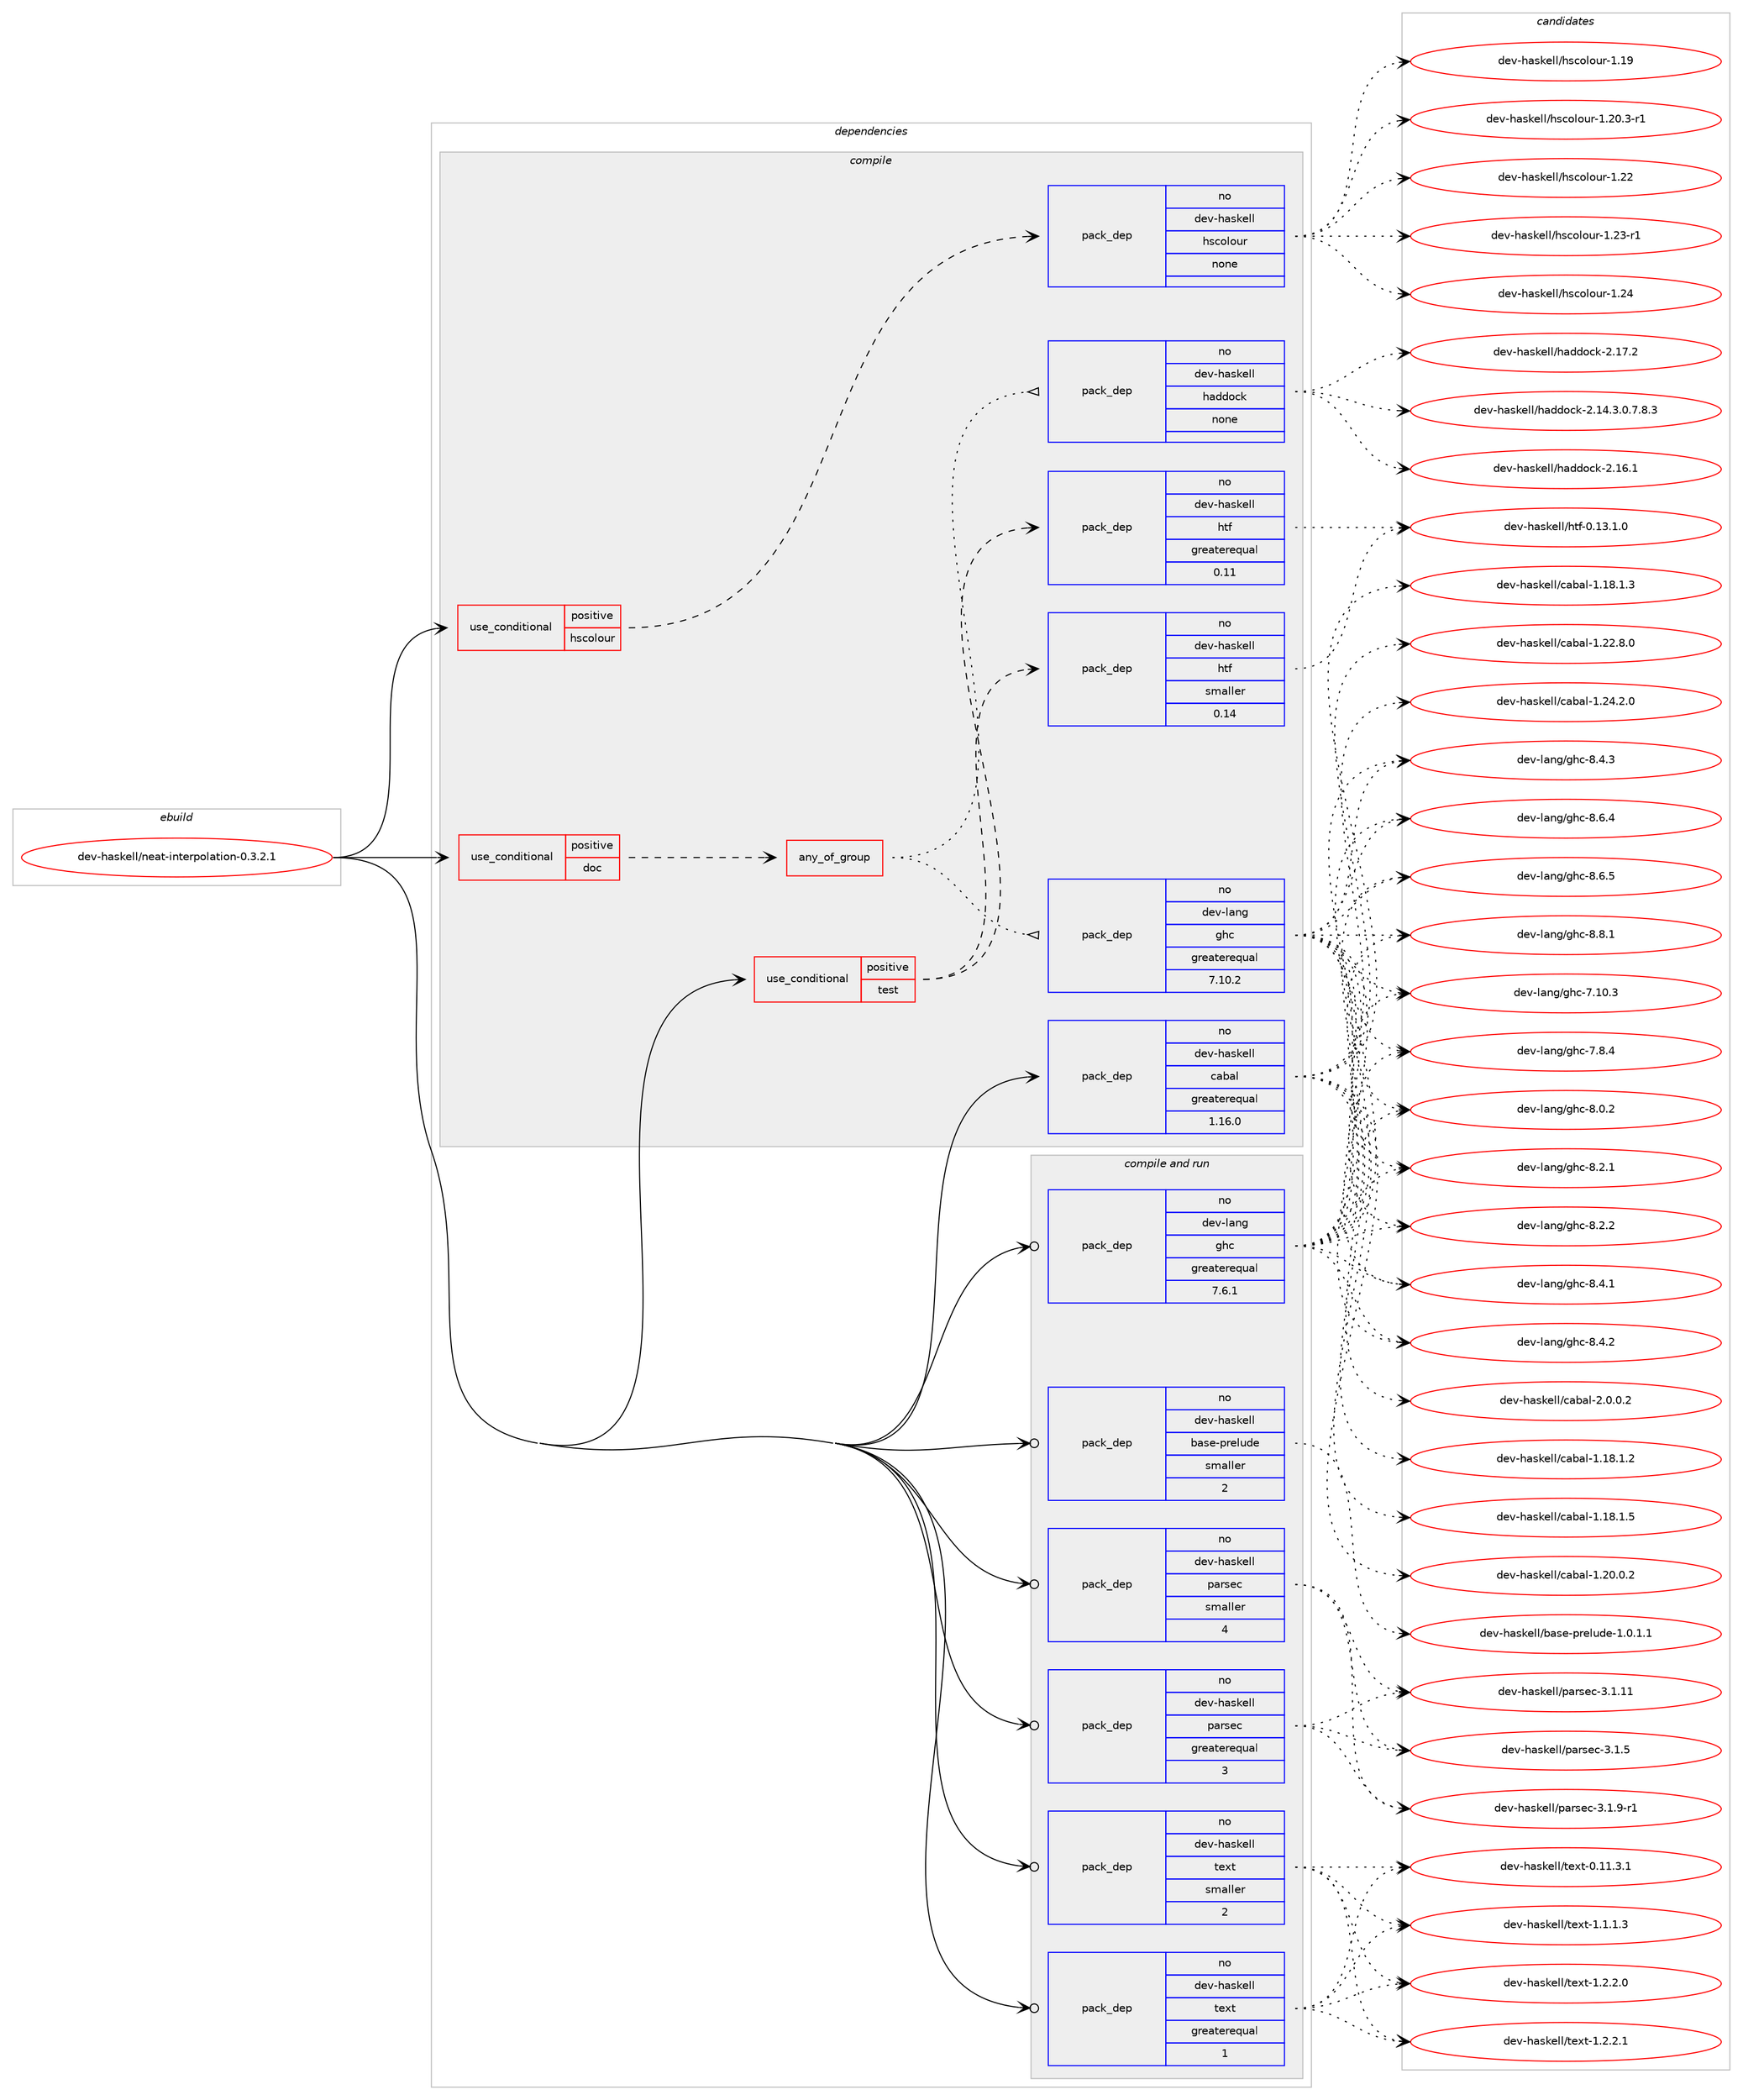 digraph prolog {

# *************
# Graph options
# *************

newrank=true;
concentrate=true;
compound=true;
graph [rankdir=LR,fontname=Helvetica,fontsize=10,ranksep=1.5];#, ranksep=2.5, nodesep=0.2];
edge  [arrowhead=vee];
node  [fontname=Helvetica,fontsize=10];

# **********
# The ebuild
# **********

subgraph cluster_leftcol {
color=gray;
rank=same;
label=<<i>ebuild</i>>;
id [label="dev-haskell/neat-interpolation-0.3.2.1", color=red, width=4, href="../dev-haskell/neat-interpolation-0.3.2.1.svg"];
}

# ****************
# The dependencies
# ****************

subgraph cluster_midcol {
color=gray;
label=<<i>dependencies</i>>;
subgraph cluster_compile {
fillcolor="#eeeeee";
style=filled;
label=<<i>compile</i>>;
subgraph cond126898 {
dependency539967 [label=<<TABLE BORDER="0" CELLBORDER="1" CELLSPACING="0" CELLPADDING="4"><TR><TD ROWSPAN="3" CELLPADDING="10">use_conditional</TD></TR><TR><TD>positive</TD></TR><TR><TD>doc</TD></TR></TABLE>>, shape=none, color=red];
subgraph any10237 {
dependency539968 [label=<<TABLE BORDER="0" CELLBORDER="1" CELLSPACING="0" CELLPADDING="4"><TR><TD CELLPADDING="10">any_of_group</TD></TR></TABLE>>, shape=none, color=red];subgraph pack402475 {
dependency539969 [label=<<TABLE BORDER="0" CELLBORDER="1" CELLSPACING="0" CELLPADDING="4" WIDTH="220"><TR><TD ROWSPAN="6" CELLPADDING="30">pack_dep</TD></TR><TR><TD WIDTH="110">no</TD></TR><TR><TD>dev-haskell</TD></TR><TR><TD>haddock</TD></TR><TR><TD>none</TD></TR><TR><TD></TD></TR></TABLE>>, shape=none, color=blue];
}
dependency539968:e -> dependency539969:w [weight=20,style="dotted",arrowhead="oinv"];
subgraph pack402476 {
dependency539970 [label=<<TABLE BORDER="0" CELLBORDER="1" CELLSPACING="0" CELLPADDING="4" WIDTH="220"><TR><TD ROWSPAN="6" CELLPADDING="30">pack_dep</TD></TR><TR><TD WIDTH="110">no</TD></TR><TR><TD>dev-lang</TD></TR><TR><TD>ghc</TD></TR><TR><TD>greaterequal</TD></TR><TR><TD>7.10.2</TD></TR></TABLE>>, shape=none, color=blue];
}
dependency539968:e -> dependency539970:w [weight=20,style="dotted",arrowhead="oinv"];
}
dependency539967:e -> dependency539968:w [weight=20,style="dashed",arrowhead="vee"];
}
id:e -> dependency539967:w [weight=20,style="solid",arrowhead="vee"];
subgraph cond126899 {
dependency539971 [label=<<TABLE BORDER="0" CELLBORDER="1" CELLSPACING="0" CELLPADDING="4"><TR><TD ROWSPAN="3" CELLPADDING="10">use_conditional</TD></TR><TR><TD>positive</TD></TR><TR><TD>hscolour</TD></TR></TABLE>>, shape=none, color=red];
subgraph pack402477 {
dependency539972 [label=<<TABLE BORDER="0" CELLBORDER="1" CELLSPACING="0" CELLPADDING="4" WIDTH="220"><TR><TD ROWSPAN="6" CELLPADDING="30">pack_dep</TD></TR><TR><TD WIDTH="110">no</TD></TR><TR><TD>dev-haskell</TD></TR><TR><TD>hscolour</TD></TR><TR><TD>none</TD></TR><TR><TD></TD></TR></TABLE>>, shape=none, color=blue];
}
dependency539971:e -> dependency539972:w [weight=20,style="dashed",arrowhead="vee"];
}
id:e -> dependency539971:w [weight=20,style="solid",arrowhead="vee"];
subgraph cond126900 {
dependency539973 [label=<<TABLE BORDER="0" CELLBORDER="1" CELLSPACING="0" CELLPADDING="4"><TR><TD ROWSPAN="3" CELLPADDING="10">use_conditional</TD></TR><TR><TD>positive</TD></TR><TR><TD>test</TD></TR></TABLE>>, shape=none, color=red];
subgraph pack402478 {
dependency539974 [label=<<TABLE BORDER="0" CELLBORDER="1" CELLSPACING="0" CELLPADDING="4" WIDTH="220"><TR><TD ROWSPAN="6" CELLPADDING="30">pack_dep</TD></TR><TR><TD WIDTH="110">no</TD></TR><TR><TD>dev-haskell</TD></TR><TR><TD>htf</TD></TR><TR><TD>greaterequal</TD></TR><TR><TD>0.11</TD></TR></TABLE>>, shape=none, color=blue];
}
dependency539973:e -> dependency539974:w [weight=20,style="dashed",arrowhead="vee"];
subgraph pack402479 {
dependency539975 [label=<<TABLE BORDER="0" CELLBORDER="1" CELLSPACING="0" CELLPADDING="4" WIDTH="220"><TR><TD ROWSPAN="6" CELLPADDING="30">pack_dep</TD></TR><TR><TD WIDTH="110">no</TD></TR><TR><TD>dev-haskell</TD></TR><TR><TD>htf</TD></TR><TR><TD>smaller</TD></TR><TR><TD>0.14</TD></TR></TABLE>>, shape=none, color=blue];
}
dependency539973:e -> dependency539975:w [weight=20,style="dashed",arrowhead="vee"];
}
id:e -> dependency539973:w [weight=20,style="solid",arrowhead="vee"];
subgraph pack402480 {
dependency539976 [label=<<TABLE BORDER="0" CELLBORDER="1" CELLSPACING="0" CELLPADDING="4" WIDTH="220"><TR><TD ROWSPAN="6" CELLPADDING="30">pack_dep</TD></TR><TR><TD WIDTH="110">no</TD></TR><TR><TD>dev-haskell</TD></TR><TR><TD>cabal</TD></TR><TR><TD>greaterequal</TD></TR><TR><TD>1.16.0</TD></TR></TABLE>>, shape=none, color=blue];
}
id:e -> dependency539976:w [weight=20,style="solid",arrowhead="vee"];
}
subgraph cluster_compileandrun {
fillcolor="#eeeeee";
style=filled;
label=<<i>compile and run</i>>;
subgraph pack402481 {
dependency539977 [label=<<TABLE BORDER="0" CELLBORDER="1" CELLSPACING="0" CELLPADDING="4" WIDTH="220"><TR><TD ROWSPAN="6" CELLPADDING="30">pack_dep</TD></TR><TR><TD WIDTH="110">no</TD></TR><TR><TD>dev-haskell</TD></TR><TR><TD>base-prelude</TD></TR><TR><TD>smaller</TD></TR><TR><TD>2</TD></TR></TABLE>>, shape=none, color=blue];
}
id:e -> dependency539977:w [weight=20,style="solid",arrowhead="odotvee"];
subgraph pack402482 {
dependency539978 [label=<<TABLE BORDER="0" CELLBORDER="1" CELLSPACING="0" CELLPADDING="4" WIDTH="220"><TR><TD ROWSPAN="6" CELLPADDING="30">pack_dep</TD></TR><TR><TD WIDTH="110">no</TD></TR><TR><TD>dev-haskell</TD></TR><TR><TD>parsec</TD></TR><TR><TD>greaterequal</TD></TR><TR><TD>3</TD></TR></TABLE>>, shape=none, color=blue];
}
id:e -> dependency539978:w [weight=20,style="solid",arrowhead="odotvee"];
subgraph pack402483 {
dependency539979 [label=<<TABLE BORDER="0" CELLBORDER="1" CELLSPACING="0" CELLPADDING="4" WIDTH="220"><TR><TD ROWSPAN="6" CELLPADDING="30">pack_dep</TD></TR><TR><TD WIDTH="110">no</TD></TR><TR><TD>dev-haskell</TD></TR><TR><TD>parsec</TD></TR><TR><TD>smaller</TD></TR><TR><TD>4</TD></TR></TABLE>>, shape=none, color=blue];
}
id:e -> dependency539979:w [weight=20,style="solid",arrowhead="odotvee"];
subgraph pack402484 {
dependency539980 [label=<<TABLE BORDER="0" CELLBORDER="1" CELLSPACING="0" CELLPADDING="4" WIDTH="220"><TR><TD ROWSPAN="6" CELLPADDING="30">pack_dep</TD></TR><TR><TD WIDTH="110">no</TD></TR><TR><TD>dev-haskell</TD></TR><TR><TD>text</TD></TR><TR><TD>greaterequal</TD></TR><TR><TD>1</TD></TR></TABLE>>, shape=none, color=blue];
}
id:e -> dependency539980:w [weight=20,style="solid",arrowhead="odotvee"];
subgraph pack402485 {
dependency539981 [label=<<TABLE BORDER="0" CELLBORDER="1" CELLSPACING="0" CELLPADDING="4" WIDTH="220"><TR><TD ROWSPAN="6" CELLPADDING="30">pack_dep</TD></TR><TR><TD WIDTH="110">no</TD></TR><TR><TD>dev-haskell</TD></TR><TR><TD>text</TD></TR><TR><TD>smaller</TD></TR><TR><TD>2</TD></TR></TABLE>>, shape=none, color=blue];
}
id:e -> dependency539981:w [weight=20,style="solid",arrowhead="odotvee"];
subgraph pack402486 {
dependency539982 [label=<<TABLE BORDER="0" CELLBORDER="1" CELLSPACING="0" CELLPADDING="4" WIDTH="220"><TR><TD ROWSPAN="6" CELLPADDING="30">pack_dep</TD></TR><TR><TD WIDTH="110">no</TD></TR><TR><TD>dev-lang</TD></TR><TR><TD>ghc</TD></TR><TR><TD>greaterequal</TD></TR><TR><TD>7.6.1</TD></TR></TABLE>>, shape=none, color=blue];
}
id:e -> dependency539982:w [weight=20,style="solid",arrowhead="odotvee"];
}
subgraph cluster_run {
fillcolor="#eeeeee";
style=filled;
label=<<i>run</i>>;
}
}

# **************
# The candidates
# **************

subgraph cluster_choices {
rank=same;
color=gray;
label=<<i>candidates</i>>;

subgraph choice402475 {
color=black;
nodesep=1;
choice1001011184510497115107101108108471049710010011199107455046495246514648465546564651 [label="dev-haskell/haddock-2.14.3.0.7.8.3", color=red, width=4,href="../dev-haskell/haddock-2.14.3.0.7.8.3.svg"];
choice100101118451049711510710110810847104971001001119910745504649544649 [label="dev-haskell/haddock-2.16.1", color=red, width=4,href="../dev-haskell/haddock-2.16.1.svg"];
choice100101118451049711510710110810847104971001001119910745504649554650 [label="dev-haskell/haddock-2.17.2", color=red, width=4,href="../dev-haskell/haddock-2.17.2.svg"];
dependency539969:e -> choice1001011184510497115107101108108471049710010011199107455046495246514648465546564651:w [style=dotted,weight="100"];
dependency539969:e -> choice100101118451049711510710110810847104971001001119910745504649544649:w [style=dotted,weight="100"];
dependency539969:e -> choice100101118451049711510710110810847104971001001119910745504649554650:w [style=dotted,weight="100"];
}
subgraph choice402476 {
color=black;
nodesep=1;
choice1001011184510897110103471031049945554649484651 [label="dev-lang/ghc-7.10.3", color=red, width=4,href="../dev-lang/ghc-7.10.3.svg"];
choice10010111845108971101034710310499455546564652 [label="dev-lang/ghc-7.8.4", color=red, width=4,href="../dev-lang/ghc-7.8.4.svg"];
choice10010111845108971101034710310499455646484650 [label="dev-lang/ghc-8.0.2", color=red, width=4,href="../dev-lang/ghc-8.0.2.svg"];
choice10010111845108971101034710310499455646504649 [label="dev-lang/ghc-8.2.1", color=red, width=4,href="../dev-lang/ghc-8.2.1.svg"];
choice10010111845108971101034710310499455646504650 [label="dev-lang/ghc-8.2.2", color=red, width=4,href="../dev-lang/ghc-8.2.2.svg"];
choice10010111845108971101034710310499455646524649 [label="dev-lang/ghc-8.4.1", color=red, width=4,href="../dev-lang/ghc-8.4.1.svg"];
choice10010111845108971101034710310499455646524650 [label="dev-lang/ghc-8.4.2", color=red, width=4,href="../dev-lang/ghc-8.4.2.svg"];
choice10010111845108971101034710310499455646524651 [label="dev-lang/ghc-8.4.3", color=red, width=4,href="../dev-lang/ghc-8.4.3.svg"];
choice10010111845108971101034710310499455646544652 [label="dev-lang/ghc-8.6.4", color=red, width=4,href="../dev-lang/ghc-8.6.4.svg"];
choice10010111845108971101034710310499455646544653 [label="dev-lang/ghc-8.6.5", color=red, width=4,href="../dev-lang/ghc-8.6.5.svg"];
choice10010111845108971101034710310499455646564649 [label="dev-lang/ghc-8.8.1", color=red, width=4,href="../dev-lang/ghc-8.8.1.svg"];
dependency539970:e -> choice1001011184510897110103471031049945554649484651:w [style=dotted,weight="100"];
dependency539970:e -> choice10010111845108971101034710310499455546564652:w [style=dotted,weight="100"];
dependency539970:e -> choice10010111845108971101034710310499455646484650:w [style=dotted,weight="100"];
dependency539970:e -> choice10010111845108971101034710310499455646504649:w [style=dotted,weight="100"];
dependency539970:e -> choice10010111845108971101034710310499455646504650:w [style=dotted,weight="100"];
dependency539970:e -> choice10010111845108971101034710310499455646524649:w [style=dotted,weight="100"];
dependency539970:e -> choice10010111845108971101034710310499455646524650:w [style=dotted,weight="100"];
dependency539970:e -> choice10010111845108971101034710310499455646524651:w [style=dotted,weight="100"];
dependency539970:e -> choice10010111845108971101034710310499455646544652:w [style=dotted,weight="100"];
dependency539970:e -> choice10010111845108971101034710310499455646544653:w [style=dotted,weight="100"];
dependency539970:e -> choice10010111845108971101034710310499455646564649:w [style=dotted,weight="100"];
}
subgraph choice402477 {
color=black;
nodesep=1;
choice100101118451049711510710110810847104115991111081111171144549464957 [label="dev-haskell/hscolour-1.19", color=red, width=4,href="../dev-haskell/hscolour-1.19.svg"];
choice10010111845104971151071011081084710411599111108111117114454946504846514511449 [label="dev-haskell/hscolour-1.20.3-r1", color=red, width=4,href="../dev-haskell/hscolour-1.20.3-r1.svg"];
choice100101118451049711510710110810847104115991111081111171144549465050 [label="dev-haskell/hscolour-1.22", color=red, width=4,href="../dev-haskell/hscolour-1.22.svg"];
choice1001011184510497115107101108108471041159911110811111711445494650514511449 [label="dev-haskell/hscolour-1.23-r1", color=red, width=4,href="../dev-haskell/hscolour-1.23-r1.svg"];
choice100101118451049711510710110810847104115991111081111171144549465052 [label="dev-haskell/hscolour-1.24", color=red, width=4,href="../dev-haskell/hscolour-1.24.svg"];
dependency539972:e -> choice100101118451049711510710110810847104115991111081111171144549464957:w [style=dotted,weight="100"];
dependency539972:e -> choice10010111845104971151071011081084710411599111108111117114454946504846514511449:w [style=dotted,weight="100"];
dependency539972:e -> choice100101118451049711510710110810847104115991111081111171144549465050:w [style=dotted,weight="100"];
dependency539972:e -> choice1001011184510497115107101108108471041159911110811111711445494650514511449:w [style=dotted,weight="100"];
dependency539972:e -> choice100101118451049711510710110810847104115991111081111171144549465052:w [style=dotted,weight="100"];
}
subgraph choice402478 {
color=black;
nodesep=1;
choice100101118451049711510710110810847104116102454846495146494648 [label="dev-haskell/htf-0.13.1.0", color=red, width=4,href="../dev-haskell/htf-0.13.1.0.svg"];
dependency539974:e -> choice100101118451049711510710110810847104116102454846495146494648:w [style=dotted,weight="100"];
}
subgraph choice402479 {
color=black;
nodesep=1;
choice100101118451049711510710110810847104116102454846495146494648 [label="dev-haskell/htf-0.13.1.0", color=red, width=4,href="../dev-haskell/htf-0.13.1.0.svg"];
dependency539975:e -> choice100101118451049711510710110810847104116102454846495146494648:w [style=dotted,weight="100"];
}
subgraph choice402480 {
color=black;
nodesep=1;
choice10010111845104971151071011081084799979897108454946495646494650 [label="dev-haskell/cabal-1.18.1.2", color=red, width=4,href="../dev-haskell/cabal-1.18.1.2.svg"];
choice10010111845104971151071011081084799979897108454946495646494651 [label="dev-haskell/cabal-1.18.1.3", color=red, width=4,href="../dev-haskell/cabal-1.18.1.3.svg"];
choice10010111845104971151071011081084799979897108454946495646494653 [label="dev-haskell/cabal-1.18.1.5", color=red, width=4,href="../dev-haskell/cabal-1.18.1.5.svg"];
choice10010111845104971151071011081084799979897108454946504846484650 [label="dev-haskell/cabal-1.20.0.2", color=red, width=4,href="../dev-haskell/cabal-1.20.0.2.svg"];
choice10010111845104971151071011081084799979897108454946505046564648 [label="dev-haskell/cabal-1.22.8.0", color=red, width=4,href="../dev-haskell/cabal-1.22.8.0.svg"];
choice10010111845104971151071011081084799979897108454946505246504648 [label="dev-haskell/cabal-1.24.2.0", color=red, width=4,href="../dev-haskell/cabal-1.24.2.0.svg"];
choice100101118451049711510710110810847999798971084550464846484650 [label="dev-haskell/cabal-2.0.0.2", color=red, width=4,href="../dev-haskell/cabal-2.0.0.2.svg"];
dependency539976:e -> choice10010111845104971151071011081084799979897108454946495646494650:w [style=dotted,weight="100"];
dependency539976:e -> choice10010111845104971151071011081084799979897108454946495646494651:w [style=dotted,weight="100"];
dependency539976:e -> choice10010111845104971151071011081084799979897108454946495646494653:w [style=dotted,weight="100"];
dependency539976:e -> choice10010111845104971151071011081084799979897108454946504846484650:w [style=dotted,weight="100"];
dependency539976:e -> choice10010111845104971151071011081084799979897108454946505046564648:w [style=dotted,weight="100"];
dependency539976:e -> choice10010111845104971151071011081084799979897108454946505246504648:w [style=dotted,weight="100"];
dependency539976:e -> choice100101118451049711510710110810847999798971084550464846484650:w [style=dotted,weight="100"];
}
subgraph choice402481 {
color=black;
nodesep=1;
choice1001011184510497115107101108108479897115101451121141011081171001014549464846494649 [label="dev-haskell/base-prelude-1.0.1.1", color=red, width=4,href="../dev-haskell/base-prelude-1.0.1.1.svg"];
dependency539977:e -> choice1001011184510497115107101108108479897115101451121141011081171001014549464846494649:w [style=dotted,weight="100"];
}
subgraph choice402482 {
color=black;
nodesep=1;
choice100101118451049711510710110810847112971141151019945514649464949 [label="dev-haskell/parsec-3.1.11", color=red, width=4,href="../dev-haskell/parsec-3.1.11.svg"];
choice1001011184510497115107101108108471129711411510199455146494653 [label="dev-haskell/parsec-3.1.5", color=red, width=4,href="../dev-haskell/parsec-3.1.5.svg"];
choice10010111845104971151071011081084711297114115101994551464946574511449 [label="dev-haskell/parsec-3.1.9-r1", color=red, width=4,href="../dev-haskell/parsec-3.1.9-r1.svg"];
dependency539978:e -> choice100101118451049711510710110810847112971141151019945514649464949:w [style=dotted,weight="100"];
dependency539978:e -> choice1001011184510497115107101108108471129711411510199455146494653:w [style=dotted,weight="100"];
dependency539978:e -> choice10010111845104971151071011081084711297114115101994551464946574511449:w [style=dotted,weight="100"];
}
subgraph choice402483 {
color=black;
nodesep=1;
choice100101118451049711510710110810847112971141151019945514649464949 [label="dev-haskell/parsec-3.1.11", color=red, width=4,href="../dev-haskell/parsec-3.1.11.svg"];
choice1001011184510497115107101108108471129711411510199455146494653 [label="dev-haskell/parsec-3.1.5", color=red, width=4,href="../dev-haskell/parsec-3.1.5.svg"];
choice10010111845104971151071011081084711297114115101994551464946574511449 [label="dev-haskell/parsec-3.1.9-r1", color=red, width=4,href="../dev-haskell/parsec-3.1.9-r1.svg"];
dependency539979:e -> choice100101118451049711510710110810847112971141151019945514649464949:w [style=dotted,weight="100"];
dependency539979:e -> choice1001011184510497115107101108108471129711411510199455146494653:w [style=dotted,weight="100"];
dependency539979:e -> choice10010111845104971151071011081084711297114115101994551464946574511449:w [style=dotted,weight="100"];
}
subgraph choice402484 {
color=black;
nodesep=1;
choice100101118451049711510710110810847116101120116454846494946514649 [label="dev-haskell/text-0.11.3.1", color=red, width=4,href="../dev-haskell/text-0.11.3.1.svg"];
choice1001011184510497115107101108108471161011201164549464946494651 [label="dev-haskell/text-1.1.1.3", color=red, width=4,href="../dev-haskell/text-1.1.1.3.svg"];
choice1001011184510497115107101108108471161011201164549465046504648 [label="dev-haskell/text-1.2.2.0", color=red, width=4,href="../dev-haskell/text-1.2.2.0.svg"];
choice1001011184510497115107101108108471161011201164549465046504649 [label="dev-haskell/text-1.2.2.1", color=red, width=4,href="../dev-haskell/text-1.2.2.1.svg"];
dependency539980:e -> choice100101118451049711510710110810847116101120116454846494946514649:w [style=dotted,weight="100"];
dependency539980:e -> choice1001011184510497115107101108108471161011201164549464946494651:w [style=dotted,weight="100"];
dependency539980:e -> choice1001011184510497115107101108108471161011201164549465046504648:w [style=dotted,weight="100"];
dependency539980:e -> choice1001011184510497115107101108108471161011201164549465046504649:w [style=dotted,weight="100"];
}
subgraph choice402485 {
color=black;
nodesep=1;
choice100101118451049711510710110810847116101120116454846494946514649 [label="dev-haskell/text-0.11.3.1", color=red, width=4,href="../dev-haskell/text-0.11.3.1.svg"];
choice1001011184510497115107101108108471161011201164549464946494651 [label="dev-haskell/text-1.1.1.3", color=red, width=4,href="../dev-haskell/text-1.1.1.3.svg"];
choice1001011184510497115107101108108471161011201164549465046504648 [label="dev-haskell/text-1.2.2.0", color=red, width=4,href="../dev-haskell/text-1.2.2.0.svg"];
choice1001011184510497115107101108108471161011201164549465046504649 [label="dev-haskell/text-1.2.2.1", color=red, width=4,href="../dev-haskell/text-1.2.2.1.svg"];
dependency539981:e -> choice100101118451049711510710110810847116101120116454846494946514649:w [style=dotted,weight="100"];
dependency539981:e -> choice1001011184510497115107101108108471161011201164549464946494651:w [style=dotted,weight="100"];
dependency539981:e -> choice1001011184510497115107101108108471161011201164549465046504648:w [style=dotted,weight="100"];
dependency539981:e -> choice1001011184510497115107101108108471161011201164549465046504649:w [style=dotted,weight="100"];
}
subgraph choice402486 {
color=black;
nodesep=1;
choice1001011184510897110103471031049945554649484651 [label="dev-lang/ghc-7.10.3", color=red, width=4,href="../dev-lang/ghc-7.10.3.svg"];
choice10010111845108971101034710310499455546564652 [label="dev-lang/ghc-7.8.4", color=red, width=4,href="../dev-lang/ghc-7.8.4.svg"];
choice10010111845108971101034710310499455646484650 [label="dev-lang/ghc-8.0.2", color=red, width=4,href="../dev-lang/ghc-8.0.2.svg"];
choice10010111845108971101034710310499455646504649 [label="dev-lang/ghc-8.2.1", color=red, width=4,href="../dev-lang/ghc-8.2.1.svg"];
choice10010111845108971101034710310499455646504650 [label="dev-lang/ghc-8.2.2", color=red, width=4,href="../dev-lang/ghc-8.2.2.svg"];
choice10010111845108971101034710310499455646524649 [label="dev-lang/ghc-8.4.1", color=red, width=4,href="../dev-lang/ghc-8.4.1.svg"];
choice10010111845108971101034710310499455646524650 [label="dev-lang/ghc-8.4.2", color=red, width=4,href="../dev-lang/ghc-8.4.2.svg"];
choice10010111845108971101034710310499455646524651 [label="dev-lang/ghc-8.4.3", color=red, width=4,href="../dev-lang/ghc-8.4.3.svg"];
choice10010111845108971101034710310499455646544652 [label="dev-lang/ghc-8.6.4", color=red, width=4,href="../dev-lang/ghc-8.6.4.svg"];
choice10010111845108971101034710310499455646544653 [label="dev-lang/ghc-8.6.5", color=red, width=4,href="../dev-lang/ghc-8.6.5.svg"];
choice10010111845108971101034710310499455646564649 [label="dev-lang/ghc-8.8.1", color=red, width=4,href="../dev-lang/ghc-8.8.1.svg"];
dependency539982:e -> choice1001011184510897110103471031049945554649484651:w [style=dotted,weight="100"];
dependency539982:e -> choice10010111845108971101034710310499455546564652:w [style=dotted,weight="100"];
dependency539982:e -> choice10010111845108971101034710310499455646484650:w [style=dotted,weight="100"];
dependency539982:e -> choice10010111845108971101034710310499455646504649:w [style=dotted,weight="100"];
dependency539982:e -> choice10010111845108971101034710310499455646504650:w [style=dotted,weight="100"];
dependency539982:e -> choice10010111845108971101034710310499455646524649:w [style=dotted,weight="100"];
dependency539982:e -> choice10010111845108971101034710310499455646524650:w [style=dotted,weight="100"];
dependency539982:e -> choice10010111845108971101034710310499455646524651:w [style=dotted,weight="100"];
dependency539982:e -> choice10010111845108971101034710310499455646544652:w [style=dotted,weight="100"];
dependency539982:e -> choice10010111845108971101034710310499455646544653:w [style=dotted,weight="100"];
dependency539982:e -> choice10010111845108971101034710310499455646564649:w [style=dotted,weight="100"];
}
}

}
